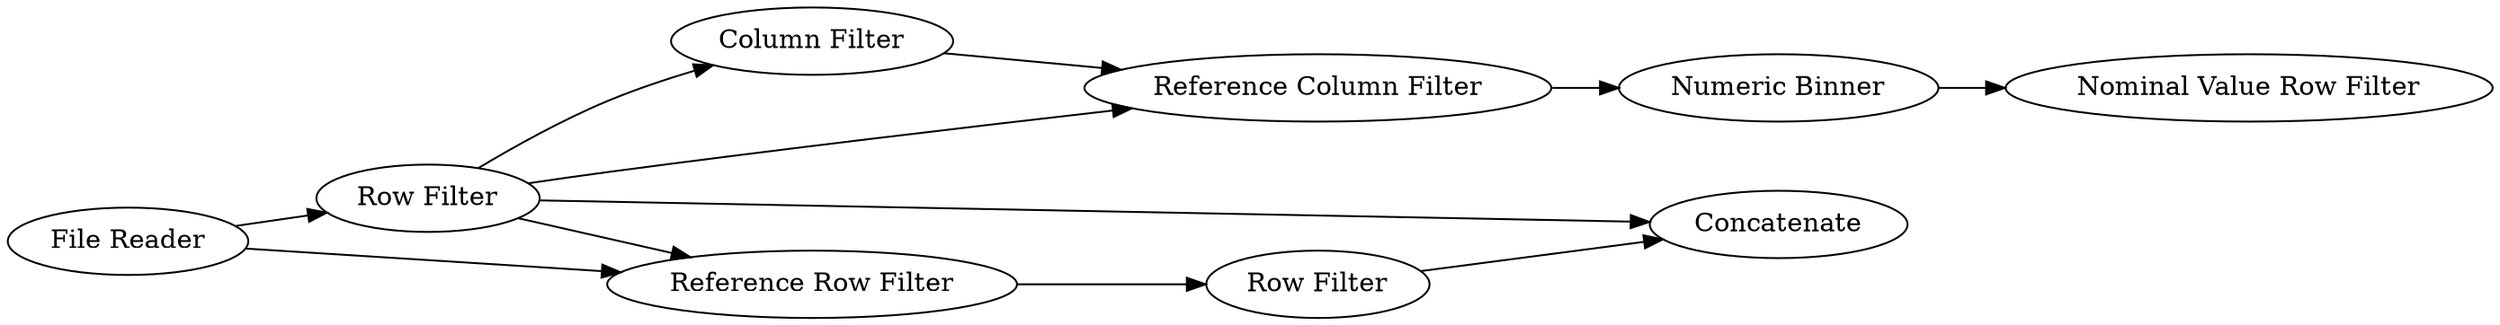 digraph {
	"928485097158808083_8" [label="Column Filter"]
	"928485097158808083_4" [label="Row Filter"]
	"928485097158808083_2" [label="Row Filter"]
	"928485097158808083_5" [label=Concatenate]
	"928485097158808083_3" [label="Reference Row Filter"]
	"928485097158808083_1" [label="File Reader"]
	"928485097158808083_10" [label="Numeric Binner"]
	"928485097158808083_9" [label="Reference Column Filter"]
	"928485097158808083_7" [label="Nominal Value Row Filter"]
	"928485097158808083_10" -> "928485097158808083_7"
	"928485097158808083_2" -> "928485097158808083_8"
	"928485097158808083_1" -> "928485097158808083_3"
	"928485097158808083_4" -> "928485097158808083_5"
	"928485097158808083_8" -> "928485097158808083_9"
	"928485097158808083_1" -> "928485097158808083_2"
	"928485097158808083_3" -> "928485097158808083_4"
	"928485097158808083_2" -> "928485097158808083_9"
	"928485097158808083_2" -> "928485097158808083_5"
	"928485097158808083_9" -> "928485097158808083_10"
	"928485097158808083_2" -> "928485097158808083_3"
	rankdir=LR
}
